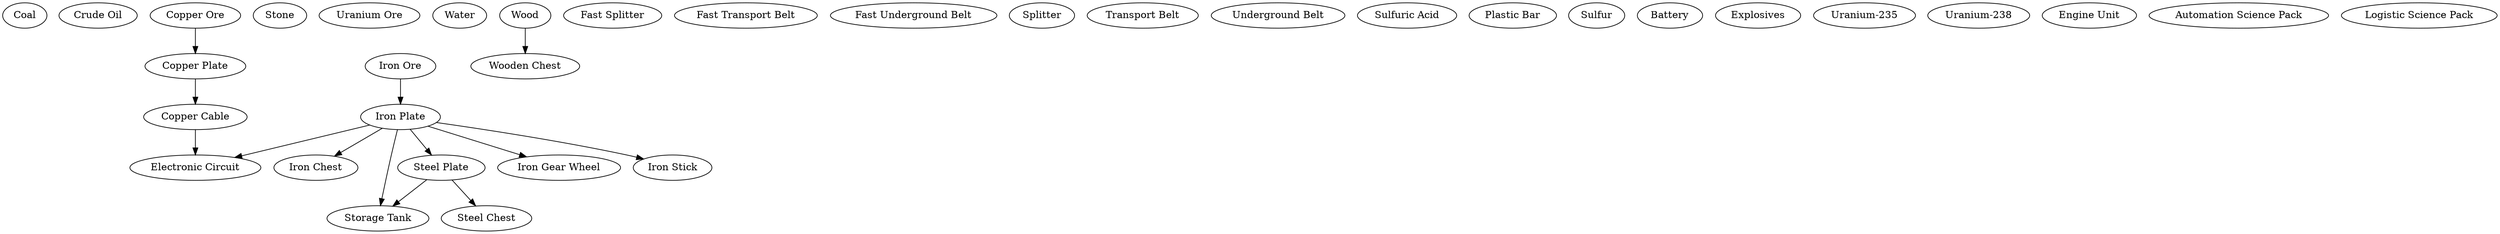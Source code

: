 digraph graphname
{
    // --------------------------------------
    // names for everything
    // --------------------------------------

    // harvestable materials
    coal [label="Coal"]
    crude_oil [label="Crude Oil"]
    copper_ore [label="Copper Ore"]
    iron_ore [label="Iron Ore"]
    stone [label="Stone"]
    uranium_ore [label="Uranium Ore"]
    water [label="Water"]
    wood [label="Wood"]

    //  **** Logistics ****

    iron_chest [label="Iron Chest"]
    steel_chest [label="Steel Chest"]
    storage_tank [label="Storage Tank"]
    wooden_chest [label="Wooden Chest"]
    
    // TODO: Row 2
    fast_splitter [label="Fast Splitter"]
    fast_transport_belt [label="Fast Transport Belt"]
    fast_underground_belt [label="Fast Underground Belt"]
    splitter [label="Splitter"]
    transport_belt [label="Transport Belt"]
    underground_belt [label="Underground Belt"]
    
    // TODO: Row 3
    
    // TODO: Row 4
    
    // TODO: Row 5
    
    // TODO: Row 6
    
    // TODO: Row 7
    
    // TODO: Row 8
    
    // TODO: Row 9

    //  **** Intermediate Products ****

    // TODO: Row 1
    sulfuric_acid [label="Sulfuric Acid"]

    iron_plate [label="Iron Plate"]
    copper_plate [label="Copper Plate"]
    steel_plate [label="Steel Plate"]
    plastic_bar [label="Plastic Bar"]
    sulfur [label="Sulfur"]
    battery [label="Battery"]
    explosives [label="Explosives"]
    uranium_235 [label="Uranium-235"]
    uranium_238 [label="Uranium-238"]

    // TODO: Row 3
    
    // TODO: Row 4

    // TODO: Row 5
    copper_cable [label="Copper Cable"]
    electronic_circuit [label="Electronic Circuit"]
    engine_unit [label="Engine Unit"]
    iron_gear_wheel [label="Iron Gear Wheel"]
    iron_stick [label="Iron Stick"]

    // TODO: Row 6
    automation_science_pack [label="Automation Science Pack"]
    logistic_science_pack [label="Logistic Science Pack"]
    
    // --------------------------------------
    // actual graph
    // --------------------------------------
    
    //  **** Logistics ****

    iron_plate -> iron_chest;
    iron_plate -> storage_tank;
    steel_plate -> steel_chest;
    steel_plate -> storage_tank;
    wood -> wooden_chest;
    
    // TODO: Row 2

    // TODO: Row 3
    
    // TODO: Row 4
    
    // TODO: Row 5
    
    // TODO: Row 6
    
    // TODO: Row 7
    
    // TODO: Row 8
    
    // TODO: Row 9

    // **** Intermediate Products ****
    
    // TODO: Row 1
    
    // TODO: Row 2
    copper_ore -> copper_plate;
    iron_ore -> iron_plate;
    iron_plate -> steel_plate;
    
    // TODO: Row 3
    
    // TODO: Row 4
    
    // TODO: Row 5
    copper_cable -> electronic_circuit;
    copper_plate -> copper_cable;
    iron_plate -> iron_gear_wheel;
    iron_plate -> iron_stick;
    iron_plate -> electronic_circuit;
    
    // TODO: Row 6
    
    // TODO: Row 7
}
